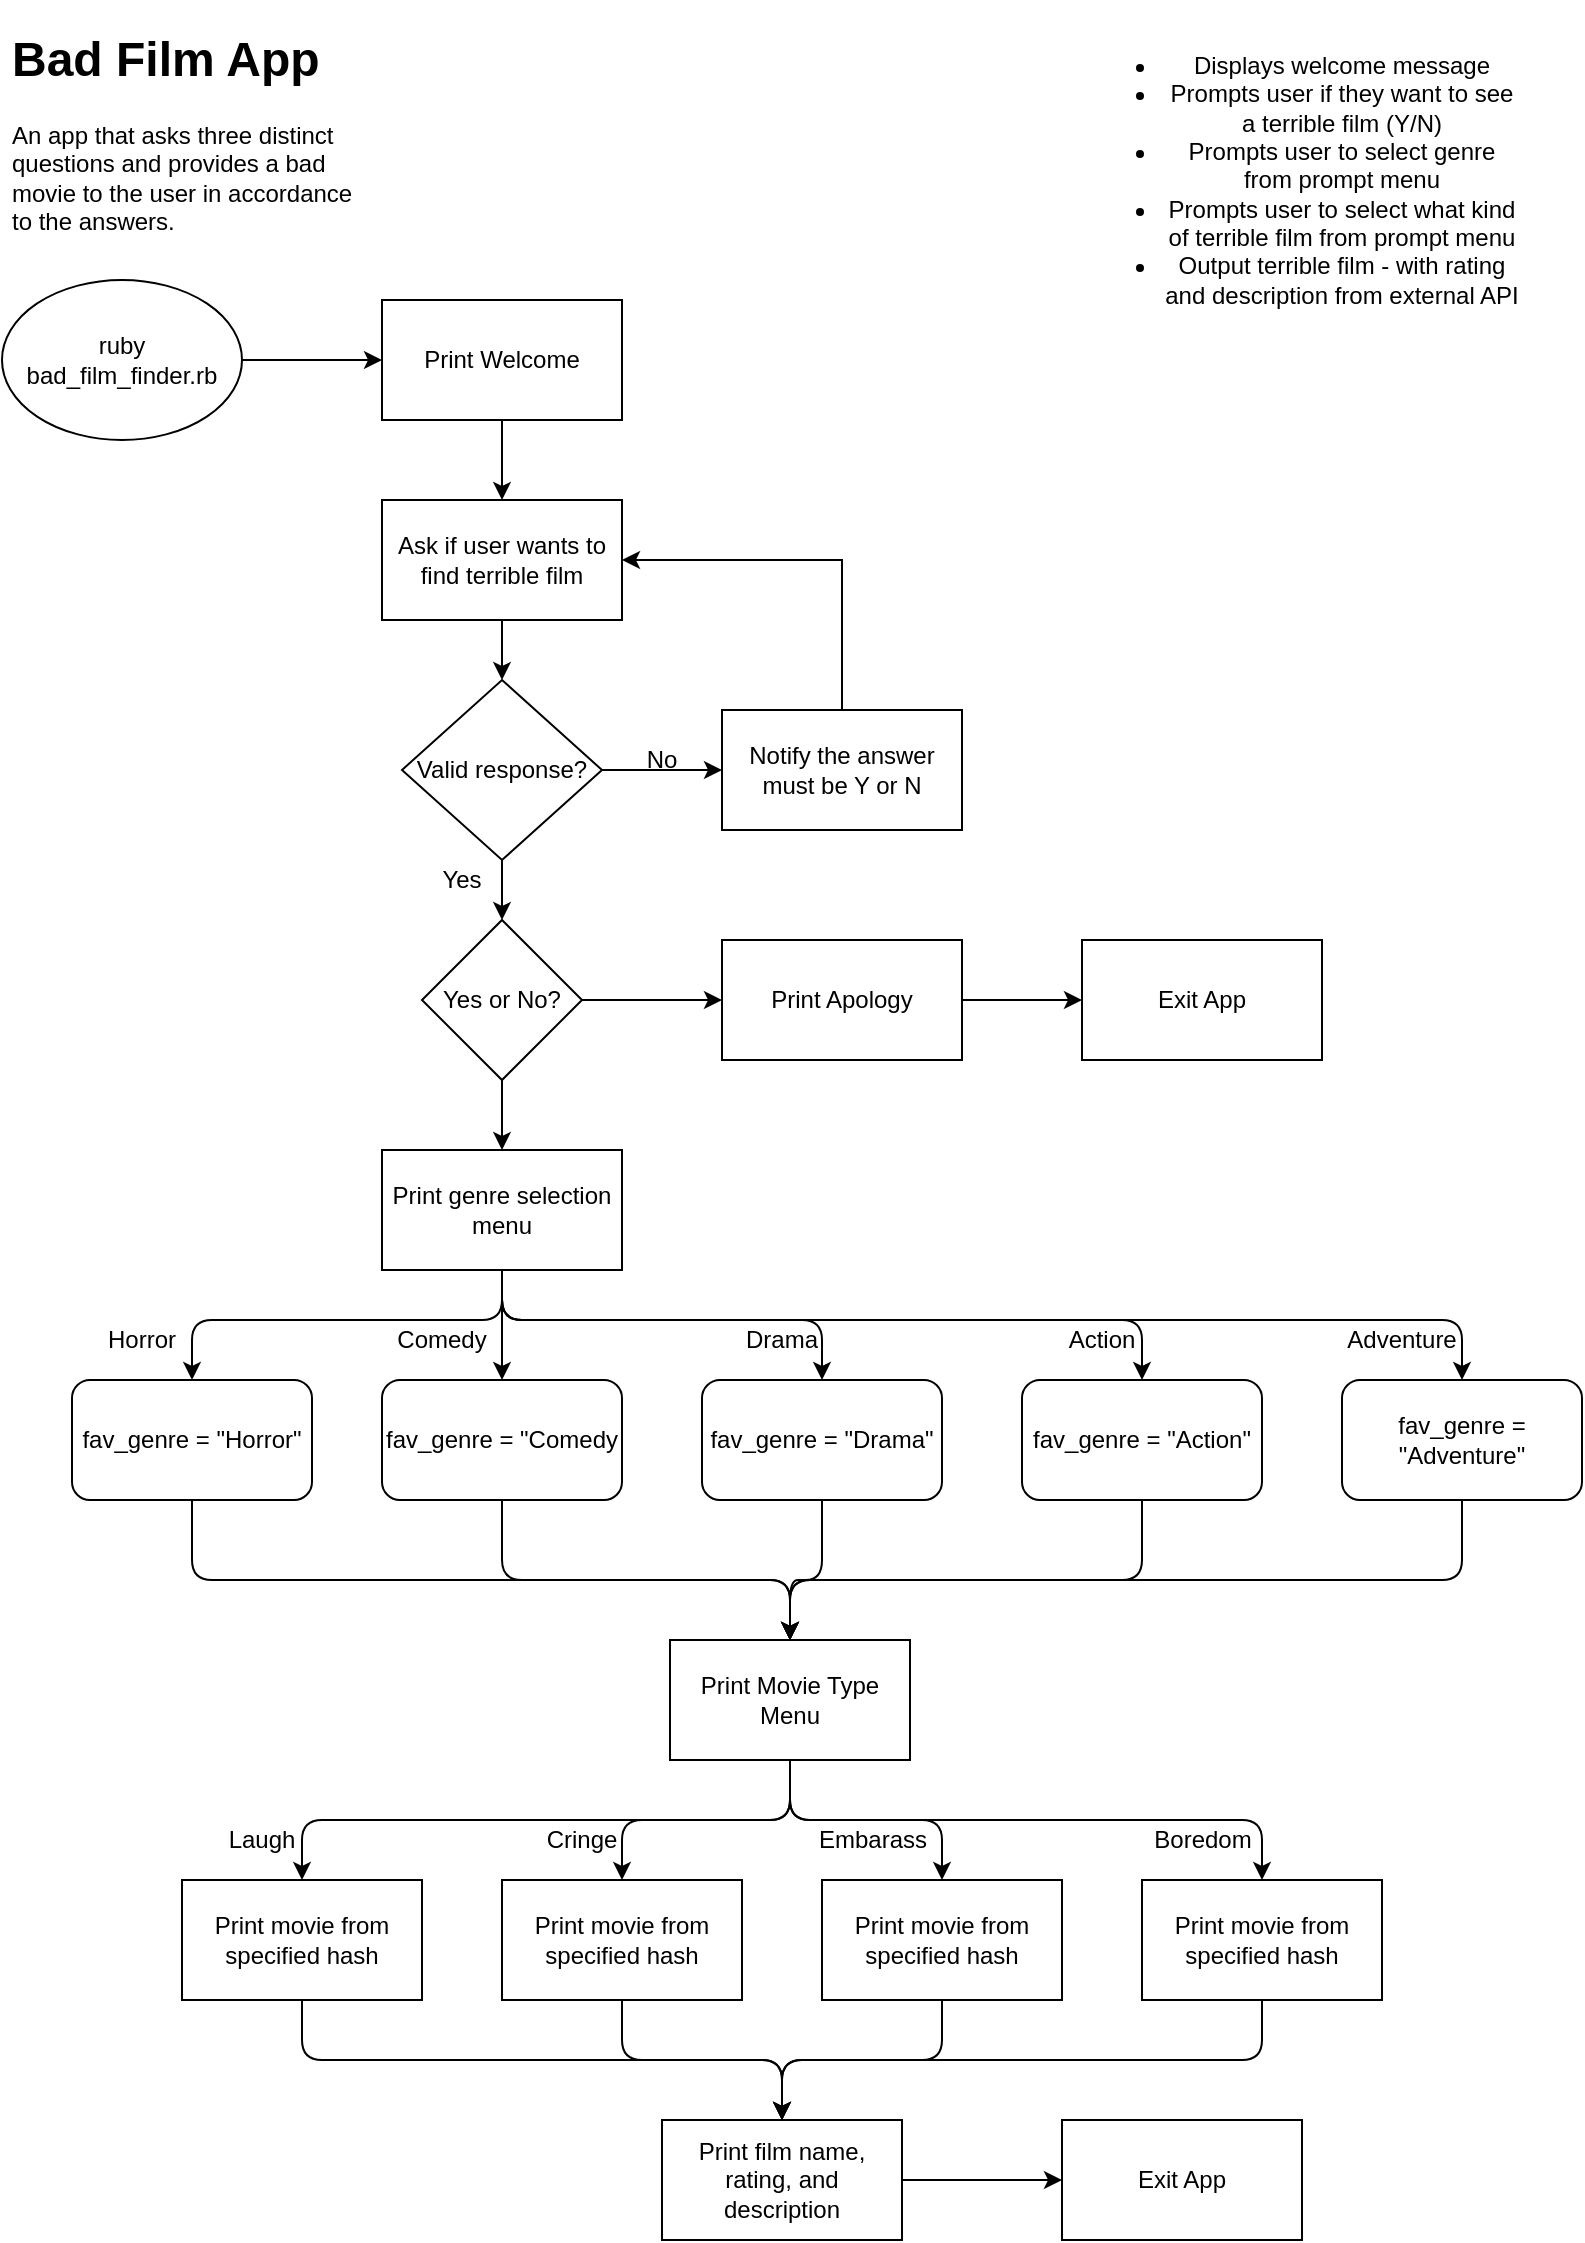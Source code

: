 <mxfile version="14.0.3" type="device"><diagram id="C5RBs43oDa-KdzZeNtuy" name="Page-1"><mxGraphModel dx="1673" dy="908" grid="1" gridSize="10" guides="1" tooltips="1" connect="1" arrows="1" fold="1" page="1" pageScale="1" pageWidth="827" pageHeight="1169" math="0" shadow="0"><root><mxCell id="WIyWlLk6GJQsqaUBKTNV-0"/><mxCell id="WIyWlLk6GJQsqaUBKTNV-1" parent="WIyWlLk6GJQsqaUBKTNV-0"/><mxCell id="tK5M4-I-Sjwbd-88g7Cf-0" value="&lt;h1&gt;Bad Film App&lt;/h1&gt;&lt;p&gt;An app that asks three distinct questions and provides a bad movie to the user in accordance to the answers.&lt;/p&gt;" style="text;html=1;strokeColor=none;fillColor=none;spacing=5;spacingTop=-20;whiteSpace=wrap;overflow=hidden;rounded=0;" parent="WIyWlLk6GJQsqaUBKTNV-1" vertex="1"><mxGeometry x="20" y="20" width="190" height="120" as="geometry"/></mxCell><mxCell id="D0XdTRkJOJ34mRr4bse9-2" value="" style="edgeStyle=orthogonalEdgeStyle;rounded=0;orthogonalLoop=1;jettySize=auto;html=1;" parent="WIyWlLk6GJQsqaUBKTNV-1" source="tK5M4-I-Sjwbd-88g7Cf-1" target="D0XdTRkJOJ34mRr4bse9-1" edge="1"><mxGeometry relative="1" as="geometry"/></mxCell><mxCell id="tK5M4-I-Sjwbd-88g7Cf-1" value="ruby bad_film_finder.rb" style="ellipse;whiteSpace=wrap;html=1;" parent="WIyWlLk6GJQsqaUBKTNV-1" vertex="1"><mxGeometry x="20" y="150" width="120" height="80" as="geometry"/></mxCell><mxCell id="D0XdTRkJOJ34mRr4bse9-0" value="&lt;ul&gt;&lt;li&gt;Displays welcome message&lt;/li&gt;&lt;li&gt;Prompts user if they want to see a terrible film (Y/N)&lt;/li&gt;&lt;li&gt;Prompts user to select genre from prompt menu&lt;/li&gt;&lt;li&gt;Prompts user to select what kind of terrible film from prompt menu&lt;/li&gt;&lt;li&gt;Output terrible film - with rating and description from external API&lt;/li&gt;&lt;/ul&gt;" style="text;html=1;strokeColor=none;fillColor=none;align=center;verticalAlign=middle;whiteSpace=wrap;rounded=0;" parent="WIyWlLk6GJQsqaUBKTNV-1" vertex="1"><mxGeometry x="560" y="10" width="220" height="180" as="geometry"/></mxCell><mxCell id="D0XdTRkJOJ34mRr4bse9-10" value="" style="edgeStyle=orthogonalEdgeStyle;rounded=0;orthogonalLoop=1;jettySize=auto;html=1;" parent="WIyWlLk6GJQsqaUBKTNV-1" source="D0XdTRkJOJ34mRr4bse9-1" target="D0XdTRkJOJ34mRr4bse9-3" edge="1"><mxGeometry relative="1" as="geometry"/></mxCell><mxCell id="D0XdTRkJOJ34mRr4bse9-1" value="Print Welcome" style="rounded=0;whiteSpace=wrap;html=1;" parent="WIyWlLk6GJQsqaUBKTNV-1" vertex="1"><mxGeometry x="210" y="160" width="120" height="60" as="geometry"/></mxCell><mxCell id="D0XdTRkJOJ34mRr4bse9-8" value="" style="edgeStyle=orthogonalEdgeStyle;rounded=0;orthogonalLoop=1;jettySize=auto;html=1;" parent="WIyWlLk6GJQsqaUBKTNV-1" source="D0XdTRkJOJ34mRr4bse9-3" target="D0XdTRkJOJ34mRr4bse9-4" edge="1"><mxGeometry relative="1" as="geometry"/></mxCell><mxCell id="D0XdTRkJOJ34mRr4bse9-3" value="Ask if user wants to find terrible film" style="rounded=0;whiteSpace=wrap;html=1;" parent="WIyWlLk6GJQsqaUBKTNV-1" vertex="1"><mxGeometry x="210" y="260" width="120" height="60" as="geometry"/></mxCell><mxCell id="D0XdTRkJOJ34mRr4bse9-6" value="" style="edgeStyle=orthogonalEdgeStyle;rounded=0;orthogonalLoop=1;jettySize=auto;html=1;" parent="WIyWlLk6GJQsqaUBKTNV-1" source="D0XdTRkJOJ34mRr4bse9-4" target="D0XdTRkJOJ34mRr4bse9-5" edge="1"><mxGeometry relative="1" as="geometry"/></mxCell><mxCell id="D0XdTRkJOJ34mRr4bse9-12" value="" style="edgeStyle=orthogonalEdgeStyle;rounded=0;orthogonalLoop=1;jettySize=auto;html=1;" parent="WIyWlLk6GJQsqaUBKTNV-1" source="D0XdTRkJOJ34mRr4bse9-4" edge="1"><mxGeometry relative="1" as="geometry"><mxPoint x="270" y="470" as="targetPoint"/></mxGeometry></mxCell><mxCell id="D0XdTRkJOJ34mRr4bse9-4" value="Valid response?" style="rhombus;whiteSpace=wrap;html=1;" parent="WIyWlLk6GJQsqaUBKTNV-1" vertex="1"><mxGeometry x="220" y="350" width="100" height="90" as="geometry"/></mxCell><mxCell id="D0XdTRkJOJ34mRr4bse9-7" style="edgeStyle=orthogonalEdgeStyle;rounded=0;orthogonalLoop=1;jettySize=auto;html=1;exitX=0.5;exitY=0;exitDx=0;exitDy=0;entryX=1;entryY=0.5;entryDx=0;entryDy=0;" parent="WIyWlLk6GJQsqaUBKTNV-1" source="D0XdTRkJOJ34mRr4bse9-5" target="D0XdTRkJOJ34mRr4bse9-3" edge="1"><mxGeometry relative="1" as="geometry"/></mxCell><mxCell id="D0XdTRkJOJ34mRr4bse9-5" value="Notify the answer must be Y or N" style="rounded=0;whiteSpace=wrap;html=1;" parent="WIyWlLk6GJQsqaUBKTNV-1" vertex="1"><mxGeometry x="380" y="365" width="120" height="60" as="geometry"/></mxCell><mxCell id="D0XdTRkJOJ34mRr4bse9-9" value="No" style="text;html=1;strokeColor=none;fillColor=none;align=center;verticalAlign=middle;whiteSpace=wrap;rounded=0;" parent="WIyWlLk6GJQsqaUBKTNV-1" vertex="1"><mxGeometry x="330" y="380" width="40" height="20" as="geometry"/></mxCell><mxCell id="D0XdTRkJOJ34mRr4bse9-16" value="" style="edgeStyle=orthogonalEdgeStyle;rounded=0;orthogonalLoop=1;jettySize=auto;html=1;" parent="WIyWlLk6GJQsqaUBKTNV-1" source="D0XdTRkJOJ34mRr4bse9-13" target="D0XdTRkJOJ34mRr4bse9-14" edge="1"><mxGeometry relative="1" as="geometry"/></mxCell><mxCell id="D0XdTRkJOJ34mRr4bse9-20" value="" style="edgeStyle=orthogonalEdgeStyle;rounded=0;orthogonalLoop=1;jettySize=auto;html=1;" parent="WIyWlLk6GJQsqaUBKTNV-1" source="D0XdTRkJOJ34mRr4bse9-13" target="D0XdTRkJOJ34mRr4bse9-19" edge="1"><mxGeometry relative="1" as="geometry"/></mxCell><mxCell id="D0XdTRkJOJ34mRr4bse9-13" value="Yes or No?" style="rhombus;whiteSpace=wrap;html=1;" parent="WIyWlLk6GJQsqaUBKTNV-1" vertex="1"><mxGeometry x="230" y="470" width="80" height="80" as="geometry"/></mxCell><mxCell id="D0XdTRkJOJ34mRr4bse9-17" value="" style="edgeStyle=orthogonalEdgeStyle;rounded=0;orthogonalLoop=1;jettySize=auto;html=1;" parent="WIyWlLk6GJQsqaUBKTNV-1" source="D0XdTRkJOJ34mRr4bse9-14" target="D0XdTRkJOJ34mRr4bse9-15" edge="1"><mxGeometry relative="1" as="geometry"/></mxCell><mxCell id="D0XdTRkJOJ34mRr4bse9-14" value="Print Apology" style="rounded=0;whiteSpace=wrap;html=1;" parent="WIyWlLk6GJQsqaUBKTNV-1" vertex="1"><mxGeometry x="380" y="480" width="120" height="60" as="geometry"/></mxCell><mxCell id="D0XdTRkJOJ34mRr4bse9-15" value="Exit App" style="rounded=0;whiteSpace=wrap;html=1;" parent="WIyWlLk6GJQsqaUBKTNV-1" vertex="1"><mxGeometry x="560" y="480" width="120" height="60" as="geometry"/></mxCell><mxCell id="D0XdTRkJOJ34mRr4bse9-18" value="Yes" style="text;html=1;strokeColor=none;fillColor=none;align=center;verticalAlign=middle;whiteSpace=wrap;rounded=0;" parent="WIyWlLk6GJQsqaUBKTNV-1" vertex="1"><mxGeometry x="230" y="440" width="40" height="20" as="geometry"/></mxCell><mxCell id="D0XdTRkJOJ34mRr4bse9-19" value="Print genre selection menu" style="rounded=0;whiteSpace=wrap;html=1;" parent="WIyWlLk6GJQsqaUBKTNV-1" vertex="1"><mxGeometry x="210" y="585" width="120" height="60" as="geometry"/></mxCell><mxCell id="D0XdTRkJOJ34mRr4bse9-21" value="fav_genre = &quot;Horror&quot;" style="rounded=1;whiteSpace=wrap;html=1;" parent="WIyWlLk6GJQsqaUBKTNV-1" vertex="1"><mxGeometry x="55" y="700" width="120" height="60" as="geometry"/></mxCell><mxCell id="D0XdTRkJOJ34mRr4bse9-22" value="fav_genre = &quot;Comedy" style="rounded=1;whiteSpace=wrap;html=1;" parent="WIyWlLk6GJQsqaUBKTNV-1" vertex="1"><mxGeometry x="210" y="700" width="120" height="60" as="geometry"/></mxCell><mxCell id="D0XdTRkJOJ34mRr4bse9-23" value="&lt;span&gt;fav_genre = &quot;Drama&quot;&lt;/span&gt;" style="rounded=1;whiteSpace=wrap;html=1;" parent="WIyWlLk6GJQsqaUBKTNV-1" vertex="1"><mxGeometry x="370" y="700" width="120" height="60" as="geometry"/></mxCell><mxCell id="D0XdTRkJOJ34mRr4bse9-24" value="fav_genre = &quot;Action&quot;" style="rounded=1;whiteSpace=wrap;html=1;" parent="WIyWlLk6GJQsqaUBKTNV-1" vertex="1"><mxGeometry x="530" y="700" width="120" height="60" as="geometry"/></mxCell><mxCell id="D0XdTRkJOJ34mRr4bse9-25" value="fav_genre = &quot;Adventure&quot;" style="rounded=1;whiteSpace=wrap;html=1;" parent="WIyWlLk6GJQsqaUBKTNV-1" vertex="1"><mxGeometry x="690" y="700" width="120" height="60" as="geometry"/></mxCell><mxCell id="D0XdTRkJOJ34mRr4bse9-28" value="" style="endArrow=classic;html=1;exitX=0.5;exitY=1;exitDx=0;exitDy=0;entryX=0.5;entryY=0;entryDx=0;entryDy=0;" parent="WIyWlLk6GJQsqaUBKTNV-1" source="D0XdTRkJOJ34mRr4bse9-19" target="D0XdTRkJOJ34mRr4bse9-22" edge="1"><mxGeometry width="50" height="50" relative="1" as="geometry"><mxPoint x="390" y="620" as="sourcePoint"/><mxPoint x="440" y="570" as="targetPoint"/></mxGeometry></mxCell><mxCell id="D0XdTRkJOJ34mRr4bse9-29" value="" style="endArrow=classic;html=1;exitX=0.5;exitY=1;exitDx=0;exitDy=0;entryX=0.5;entryY=0;entryDx=0;entryDy=0;" parent="WIyWlLk6GJQsqaUBKTNV-1" source="D0XdTRkJOJ34mRr4bse9-19" target="D0XdTRkJOJ34mRr4bse9-23" edge="1"><mxGeometry width="50" height="50" relative="1" as="geometry"><mxPoint x="270" y="690" as="sourcePoint"/><mxPoint x="320" y="640" as="targetPoint"/><Array as="points"><mxPoint x="270" y="670"/><mxPoint x="430" y="670"/></Array></mxGeometry></mxCell><mxCell id="D0XdTRkJOJ34mRr4bse9-30" value="" style="endArrow=classic;html=1;entryX=0.5;entryY=0;entryDx=0;entryDy=0;" parent="WIyWlLk6GJQsqaUBKTNV-1" target="D0XdTRkJOJ34mRr4bse9-21" edge="1"><mxGeometry width="50" height="50" relative="1" as="geometry"><mxPoint x="270" y="650" as="sourcePoint"/><mxPoint x="440" y="570" as="targetPoint"/><Array as="points"><mxPoint x="270" y="670"/><mxPoint x="115" y="670"/></Array></mxGeometry></mxCell><mxCell id="D0XdTRkJOJ34mRr4bse9-31" value="" style="endArrow=classic;html=1;exitX=0.5;exitY=1;exitDx=0;exitDy=0;entryX=0.5;entryY=0;entryDx=0;entryDy=0;" parent="WIyWlLk6GJQsqaUBKTNV-1" source="D0XdTRkJOJ34mRr4bse9-19" target="D0XdTRkJOJ34mRr4bse9-24" edge="1"><mxGeometry width="50" height="50" relative="1" as="geometry"><mxPoint x="390" y="620" as="sourcePoint"/><mxPoint x="440" y="570" as="targetPoint"/><Array as="points"><mxPoint x="270" y="670"/><mxPoint x="590" y="670"/></Array></mxGeometry></mxCell><mxCell id="D0XdTRkJOJ34mRr4bse9-32" value="" style="endArrow=classic;html=1;exitX=0.5;exitY=1;exitDx=0;exitDy=0;entryX=0.5;entryY=0;entryDx=0;entryDy=0;" parent="WIyWlLk6GJQsqaUBKTNV-1" source="D0XdTRkJOJ34mRr4bse9-19" target="D0XdTRkJOJ34mRr4bse9-25" edge="1"><mxGeometry width="50" height="50" relative="1" as="geometry"><mxPoint x="390" y="620" as="sourcePoint"/><mxPoint x="440" y="570" as="targetPoint"/><Array as="points"><mxPoint x="270" y="670"/><mxPoint x="750" y="670"/></Array></mxGeometry></mxCell><mxCell id="D0XdTRkJOJ34mRr4bse9-33" value="Print Movie Type Menu" style="rounded=0;whiteSpace=wrap;html=1;" parent="WIyWlLk6GJQsqaUBKTNV-1" vertex="1"><mxGeometry x="354" y="830" width="120" height="60" as="geometry"/></mxCell><mxCell id="D0XdTRkJOJ34mRr4bse9-36" value="" style="endArrow=classic;html=1;exitX=0.5;exitY=1;exitDx=0;exitDy=0;entryX=0.5;entryY=0;entryDx=0;entryDy=0;" parent="WIyWlLk6GJQsqaUBKTNV-1" source="D0XdTRkJOJ34mRr4bse9-21" target="D0XdTRkJOJ34mRr4bse9-33" edge="1"><mxGeometry width="50" height="50" relative="1" as="geometry"><mxPoint x="390" y="800" as="sourcePoint"/><mxPoint x="440" y="750" as="targetPoint"/><Array as="points"><mxPoint x="115" y="800"/><mxPoint x="414" y="800"/></Array></mxGeometry></mxCell><mxCell id="D0XdTRkJOJ34mRr4bse9-37" value="" style="endArrow=classic;html=1;exitX=0.5;exitY=1;exitDx=0;exitDy=0;entryX=0.5;entryY=0;entryDx=0;entryDy=0;" parent="WIyWlLk6GJQsqaUBKTNV-1" source="D0XdTRkJOJ34mRr4bse9-22" target="D0XdTRkJOJ34mRr4bse9-33" edge="1"><mxGeometry width="50" height="50" relative="1" as="geometry"><mxPoint x="390" y="800" as="sourcePoint"/><mxPoint x="440" y="750" as="targetPoint"/><Array as="points"><mxPoint x="270" y="800"/><mxPoint x="414" y="800"/></Array></mxGeometry></mxCell><mxCell id="D0XdTRkJOJ34mRr4bse9-39" value="" style="endArrow=classic;html=1;exitX=0.5;exitY=1;exitDx=0;exitDy=0;entryX=0.5;entryY=0;entryDx=0;entryDy=0;" parent="WIyWlLk6GJQsqaUBKTNV-1" source="D0XdTRkJOJ34mRr4bse9-24" target="D0XdTRkJOJ34mRr4bse9-33" edge="1"><mxGeometry width="50" height="50" relative="1" as="geometry"><mxPoint x="390" y="800" as="sourcePoint"/><mxPoint x="440" y="750" as="targetPoint"/><Array as="points"><mxPoint x="590" y="800"/><mxPoint x="414" y="800"/></Array></mxGeometry></mxCell><mxCell id="D0XdTRkJOJ34mRr4bse9-40" value="" style="endArrow=classic;html=1;exitX=0.5;exitY=1;exitDx=0;exitDy=0;entryX=0.5;entryY=0;entryDx=0;entryDy=0;" parent="WIyWlLk6GJQsqaUBKTNV-1" source="D0XdTRkJOJ34mRr4bse9-25" target="D0XdTRkJOJ34mRr4bse9-33" edge="1"><mxGeometry width="50" height="50" relative="1" as="geometry"><mxPoint x="390" y="800" as="sourcePoint"/><mxPoint x="440" y="750" as="targetPoint"/><Array as="points"><mxPoint x="750" y="800"/><mxPoint x="414" y="800"/></Array></mxGeometry></mxCell><mxCell id="D0XdTRkJOJ34mRr4bse9-41" value="Print movie from specified hash" style="rounded=0;whiteSpace=wrap;html=1;glass=0;shadow=0;" parent="WIyWlLk6GJQsqaUBKTNV-1" vertex="1"><mxGeometry x="110" y="950" width="120" height="60" as="geometry"/></mxCell><mxCell id="D0XdTRkJOJ34mRr4bse9-47" value="" style="endArrow=classic;html=1;entryX=0.5;entryY=0;entryDx=0;entryDy=0;exitX=0.5;exitY=1;exitDx=0;exitDy=0;" parent="WIyWlLk6GJQsqaUBKTNV-1" source="D0XdTRkJOJ34mRr4bse9-33" target="D0XdTRkJOJ34mRr4bse9-41" edge="1"><mxGeometry width="50" height="50" relative="1" as="geometry"><mxPoint x="390" y="800" as="sourcePoint"/><mxPoint x="440" y="750" as="targetPoint"/><Array as="points"><mxPoint x="414" y="920"/><mxPoint x="170" y="920"/></Array></mxGeometry></mxCell><mxCell id="D0XdTRkJOJ34mRr4bse9-48" value="" style="endArrow=classic;html=1;exitX=0.5;exitY=1;exitDx=0;exitDy=0;entryX=0.5;entryY=0;entryDx=0;entryDy=0;" parent="WIyWlLk6GJQsqaUBKTNV-1" source="D0XdTRkJOJ34mRr4bse9-23" target="D0XdTRkJOJ34mRr4bse9-33" edge="1"><mxGeometry width="50" height="50" relative="1" as="geometry"><mxPoint x="390" y="800" as="sourcePoint"/><mxPoint x="440" y="750" as="targetPoint"/><Array as="points"><mxPoint x="430" y="800"/><mxPoint x="414" y="800"/></Array></mxGeometry></mxCell><mxCell id="D0XdTRkJOJ34mRr4bse9-49" value="" style="endArrow=classic;html=1;exitX=0.5;exitY=1;exitDx=0;exitDy=0;entryX=0.5;entryY=0;entryDx=0;entryDy=0;" parent="WIyWlLk6GJQsqaUBKTNV-1" source="D0XdTRkJOJ34mRr4bse9-33" edge="1"><mxGeometry width="50" height="50" relative="1" as="geometry"><mxPoint x="390" y="900" as="sourcePoint"/><mxPoint x="330" y="950" as="targetPoint"/><Array as="points"><mxPoint x="414" y="920"/><mxPoint x="330" y="920"/></Array></mxGeometry></mxCell><mxCell id="D0XdTRkJOJ34mRr4bse9-50" value="" style="endArrow=classic;html=1;exitX=0.5;exitY=1;exitDx=0;exitDy=0;entryX=0.5;entryY=0;entryDx=0;entryDy=0;" parent="WIyWlLk6GJQsqaUBKTNV-1" source="D0XdTRkJOJ34mRr4bse9-33" edge="1"><mxGeometry width="50" height="50" relative="1" as="geometry"><mxPoint x="390" y="900" as="sourcePoint"/><mxPoint x="490" y="950" as="targetPoint"/><Array as="points"><mxPoint x="414" y="920"/><mxPoint x="490" y="920"/></Array></mxGeometry></mxCell><mxCell id="D0XdTRkJOJ34mRr4bse9-51" value="" style="endArrow=classic;html=1;exitX=0.5;exitY=1;exitDx=0;exitDy=0;entryX=0.5;entryY=0;entryDx=0;entryDy=0;" parent="WIyWlLk6GJQsqaUBKTNV-1" source="D0XdTRkJOJ34mRr4bse9-33" edge="1"><mxGeometry width="50" height="50" relative="1" as="geometry"><mxPoint x="390" y="900" as="sourcePoint"/><mxPoint x="650" y="950" as="targetPoint"/><Array as="points"><mxPoint x="414" y="920"/><mxPoint x="650" y="920"/></Array></mxGeometry></mxCell><mxCell id="D0XdTRkJOJ34mRr4bse9-52" value="Print movie from specified hash" style="rounded=0;whiteSpace=wrap;html=1;" parent="WIyWlLk6GJQsqaUBKTNV-1" vertex="1"><mxGeometry x="270" y="950" width="120" height="60" as="geometry"/></mxCell><mxCell id="D0XdTRkJOJ34mRr4bse9-53" value="Print movie from specified hash" style="rounded=0;whiteSpace=wrap;html=1;" parent="WIyWlLk6GJQsqaUBKTNV-1" vertex="1"><mxGeometry x="430" y="950" width="120" height="60" as="geometry"/></mxCell><mxCell id="D0XdTRkJOJ34mRr4bse9-54" value="Print movie from specified hash" style="rounded=0;whiteSpace=wrap;html=1;" parent="WIyWlLk6GJQsqaUBKTNV-1" vertex="1"><mxGeometry x="590" y="950" width="120" height="60" as="geometry"/></mxCell><mxCell id="D0XdTRkJOJ34mRr4bse9-55" value="Horror" style="text;html=1;strokeColor=none;fillColor=none;align=center;verticalAlign=middle;whiteSpace=wrap;rounded=0;" parent="WIyWlLk6GJQsqaUBKTNV-1" vertex="1"><mxGeometry x="70" y="670" width="40" height="20" as="geometry"/></mxCell><mxCell id="D0XdTRkJOJ34mRr4bse9-56" value="Comedy" style="text;html=1;strokeColor=none;fillColor=none;align=center;verticalAlign=middle;whiteSpace=wrap;rounded=0;" parent="WIyWlLk6GJQsqaUBKTNV-1" vertex="1"><mxGeometry x="220" y="670" width="40" height="20" as="geometry"/></mxCell><mxCell id="D0XdTRkJOJ34mRr4bse9-57" value="Drama" style="text;html=1;strokeColor=none;fillColor=none;align=center;verticalAlign=middle;whiteSpace=wrap;rounded=0;" parent="WIyWlLk6GJQsqaUBKTNV-1" vertex="1"><mxGeometry x="390" y="670" width="40" height="20" as="geometry"/></mxCell><mxCell id="D0XdTRkJOJ34mRr4bse9-58" value="Action" style="text;html=1;strokeColor=none;fillColor=none;align=center;verticalAlign=middle;whiteSpace=wrap;rounded=0;" parent="WIyWlLk6GJQsqaUBKTNV-1" vertex="1"><mxGeometry x="550" y="670" width="40" height="20" as="geometry"/></mxCell><mxCell id="D0XdTRkJOJ34mRr4bse9-59" value="Adventure" style="text;html=1;strokeColor=none;fillColor=none;align=center;verticalAlign=middle;whiteSpace=wrap;rounded=0;" parent="WIyWlLk6GJQsqaUBKTNV-1" vertex="1"><mxGeometry x="700" y="670" width="40" height="20" as="geometry"/></mxCell><mxCell id="D0XdTRkJOJ34mRr4bse9-60" value="Laugh" style="text;html=1;strokeColor=none;fillColor=none;align=center;verticalAlign=middle;whiteSpace=wrap;rounded=0;" parent="WIyWlLk6GJQsqaUBKTNV-1" vertex="1"><mxGeometry x="130" y="920" width="40" height="20" as="geometry"/></mxCell><mxCell id="D0XdTRkJOJ34mRr4bse9-61" value="Cringe" style="text;html=1;strokeColor=none;fillColor=none;align=center;verticalAlign=middle;whiteSpace=wrap;rounded=0;" parent="WIyWlLk6GJQsqaUBKTNV-1" vertex="1"><mxGeometry x="290" y="920" width="40" height="20" as="geometry"/></mxCell><mxCell id="D0XdTRkJOJ34mRr4bse9-62" value="Embarass" style="text;html=1;align=center;verticalAlign=middle;resizable=0;points=[];autosize=1;" parent="WIyWlLk6GJQsqaUBKTNV-1" vertex="1"><mxGeometry x="420" y="920" width="70" height="20" as="geometry"/></mxCell><mxCell id="D0XdTRkJOJ34mRr4bse9-63" value="Boredom" style="text;html=1;align=center;verticalAlign=middle;resizable=0;points=[];autosize=1;" parent="WIyWlLk6GJQsqaUBKTNV-1" vertex="1"><mxGeometry x="590" y="920" width="60" height="20" as="geometry"/></mxCell><mxCell id="D0XdTRkJOJ34mRr4bse9-66" value="" style="edgeStyle=orthogonalEdgeStyle;rounded=0;orthogonalLoop=1;jettySize=auto;html=1;" parent="WIyWlLk6GJQsqaUBKTNV-1" source="D0XdTRkJOJ34mRr4bse9-64" target="D0XdTRkJOJ34mRr4bse9-65" edge="1"><mxGeometry relative="1" as="geometry"/></mxCell><mxCell id="D0XdTRkJOJ34mRr4bse9-64" value="Print film name, rating, and description" style="rounded=0;whiteSpace=wrap;html=1;" parent="WIyWlLk6GJQsqaUBKTNV-1" vertex="1"><mxGeometry x="350" y="1070" width="120" height="60" as="geometry"/></mxCell><mxCell id="D0XdTRkJOJ34mRr4bse9-65" value="Exit App" style="rounded=0;whiteSpace=wrap;html=1;" parent="WIyWlLk6GJQsqaUBKTNV-1" vertex="1"><mxGeometry x="550" y="1070" width="120" height="60" as="geometry"/></mxCell><mxCell id="D0XdTRkJOJ34mRr4bse9-68" value="" style="endArrow=classic;html=1;exitX=0.5;exitY=1;exitDx=0;exitDy=0;entryX=0.5;entryY=0;entryDx=0;entryDy=0;" parent="WIyWlLk6GJQsqaUBKTNV-1" source="D0XdTRkJOJ34mRr4bse9-41" target="D0XdTRkJOJ34mRr4bse9-64" edge="1"><mxGeometry width="50" height="50" relative="1" as="geometry"><mxPoint x="390" y="1000" as="sourcePoint"/><mxPoint x="440" y="950" as="targetPoint"/><Array as="points"><mxPoint x="170" y="1040"/><mxPoint x="410" y="1040"/></Array></mxGeometry></mxCell><mxCell id="D0XdTRkJOJ34mRr4bse9-69" value="" style="endArrow=classic;html=1;exitX=0.5;exitY=1;exitDx=0;exitDy=0;entryX=0.5;entryY=0;entryDx=0;entryDy=0;" parent="WIyWlLk6GJQsqaUBKTNV-1" source="D0XdTRkJOJ34mRr4bse9-52" target="D0XdTRkJOJ34mRr4bse9-64" edge="1"><mxGeometry width="50" height="50" relative="1" as="geometry"><mxPoint x="390" y="1000" as="sourcePoint"/><mxPoint x="440" y="950" as="targetPoint"/><Array as="points"><mxPoint x="330" y="1040"/><mxPoint x="410" y="1040"/></Array></mxGeometry></mxCell><mxCell id="D0XdTRkJOJ34mRr4bse9-70" value="" style="endArrow=classic;html=1;exitX=0.5;exitY=1;exitDx=0;exitDy=0;entryX=0.5;entryY=0;entryDx=0;entryDy=0;" parent="WIyWlLk6GJQsqaUBKTNV-1" source="D0XdTRkJOJ34mRr4bse9-53" target="D0XdTRkJOJ34mRr4bse9-64" edge="1"><mxGeometry width="50" height="50" relative="1" as="geometry"><mxPoint x="390" y="1000" as="sourcePoint"/><mxPoint x="440" y="950" as="targetPoint"/><Array as="points"><mxPoint x="490" y="1040"/><mxPoint x="410" y="1040"/></Array></mxGeometry></mxCell><mxCell id="D0XdTRkJOJ34mRr4bse9-71" value="" style="endArrow=classic;html=1;exitX=0.5;exitY=1;exitDx=0;exitDy=0;entryX=0.5;entryY=0;entryDx=0;entryDy=0;" parent="WIyWlLk6GJQsqaUBKTNV-1" source="D0XdTRkJOJ34mRr4bse9-54" target="D0XdTRkJOJ34mRr4bse9-64" edge="1"><mxGeometry width="50" height="50" relative="1" as="geometry"><mxPoint x="390" y="1000" as="sourcePoint"/><mxPoint x="440" y="950" as="targetPoint"/><Array as="points"><mxPoint x="650" y="1040"/><mxPoint x="410" y="1040"/></Array></mxGeometry></mxCell></root></mxGraphModel></diagram></mxfile>